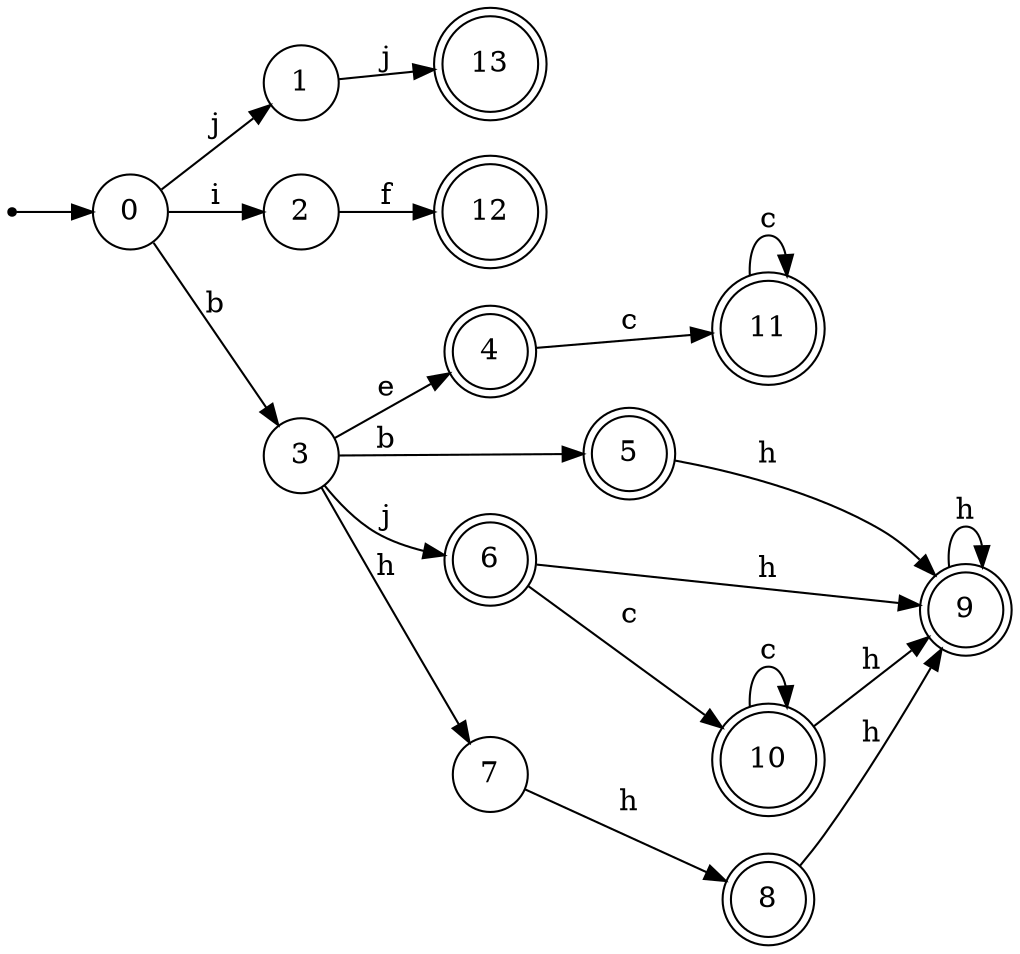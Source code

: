 digraph finite_state_machine {
rankdir=LR;
size="20,20";
node [shape = point]; "dummy0"
node [shape = circle]; "0";
"dummy0" -> "0";
node [shape = circle]; "1";
node [shape = circle]; "2";
node [shape = circle]; "3";
node [shape = doublecircle]; "4";node [shape = doublecircle]; "5";node [shape = doublecircle]; "6";node [shape = circle]; "7";
node [shape = doublecircle]; "8";node [shape = doublecircle]; "9";node [shape = doublecircle]; "10";node [shape = doublecircle]; "11";node [shape = doublecircle]; "12";node [shape = doublecircle]; "13";"0" -> "1" [label = "j"];
 "0" -> "2" [label = "i"];
 "0" -> "3" [label = "b"];
 "3" -> "4" [label = "e"];
 "3" -> "5" [label = "b"];
 "3" -> "6" [label = "j"];
 "3" -> "7" [label = "h"];
 "7" -> "8" [label = "h"];
 "8" -> "9" [label = "h"];
 "9" -> "9" [label = "h"];
 "6" -> "10" [label = "c"];
 "6" -> "9" [label = "h"];
 "10" -> "10" [label = "c"];
 "10" -> "9" [label = "h"];
 "5" -> "9" [label = "h"];
 "4" -> "11" [label = "c"];
 "11" -> "11" [label = "c"];
 "2" -> "12" [label = "f"];
 "1" -> "13" [label = "j"];
 }
